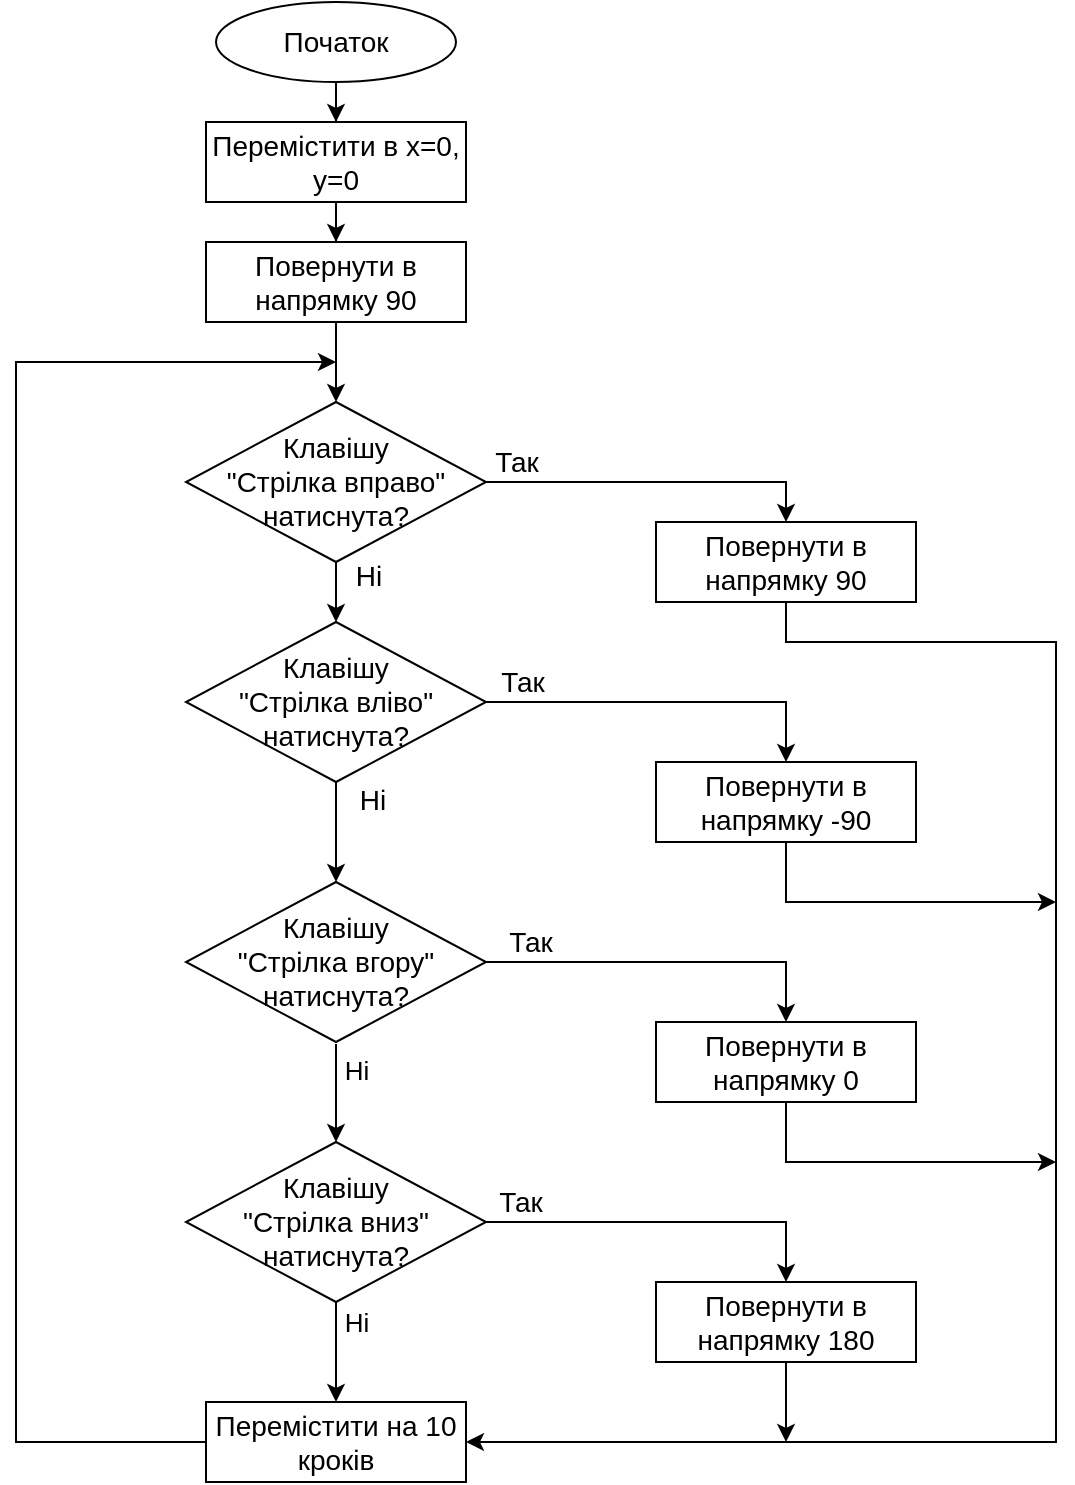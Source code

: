 <mxfile version="26.2.2">
  <diagram name="Page-1" id="1NsTlNir2Iv3yrO_6yrK">
    <mxGraphModel dx="2038" dy="1116" grid="1" gridSize="10" guides="1" tooltips="1" connect="1" arrows="1" fold="1" page="1" pageScale="1" pageWidth="1169" pageHeight="827" math="0" shadow="0">
      <root>
        <mxCell id="0" />
        <mxCell id="1" parent="0" />
        <mxCell id="UBQqsNv0OqBYlWjkHIAb-1" style="edgeStyle=orthogonalEdgeStyle;rounded=0;orthogonalLoop=1;jettySize=auto;html=1;entryX=0.5;entryY=0;entryDx=0;entryDy=0;fontSize=14;" edge="1" parent="1" source="UBQqsNv0OqBYlWjkHIAb-2" target="UBQqsNv0OqBYlWjkHIAb-4">
          <mxGeometry relative="1" as="geometry" />
        </mxCell>
        <mxCell id="UBQqsNv0OqBYlWjkHIAb-2" value="Початок" style="ellipse;whiteSpace=wrap;html=1;fontSize=14;" vertex="1" parent="1">
          <mxGeometry x="500" y="20" width="120" height="40" as="geometry" />
        </mxCell>
        <mxCell id="UBQqsNv0OqBYlWjkHIAb-3" style="edgeStyle=orthogonalEdgeStyle;rounded=0;orthogonalLoop=1;jettySize=auto;html=1;exitX=0.5;exitY=1;exitDx=0;exitDy=0;fontSize=14;" edge="1" parent="1" source="UBQqsNv0OqBYlWjkHIAb-4" target="UBQqsNv0OqBYlWjkHIAb-6">
          <mxGeometry relative="1" as="geometry" />
        </mxCell>
        <mxCell id="UBQqsNv0OqBYlWjkHIAb-4" value="Перемістити в x=0, y=0" style="rounded=0;whiteSpace=wrap;html=1;fontSize=14;" vertex="1" parent="1">
          <mxGeometry x="495" y="80" width="130" height="40" as="geometry" />
        </mxCell>
        <mxCell id="UBQqsNv0OqBYlWjkHIAb-5" style="edgeStyle=orthogonalEdgeStyle;rounded=0;orthogonalLoop=1;jettySize=auto;html=1;exitX=0.5;exitY=1;exitDx=0;exitDy=0;fontSize=14;" edge="1" parent="1" source="UBQqsNv0OqBYlWjkHIAb-6" target="UBQqsNv0OqBYlWjkHIAb-11">
          <mxGeometry relative="1" as="geometry" />
        </mxCell>
        <mxCell id="UBQqsNv0OqBYlWjkHIAb-6" value="Повернути в напрямку 90" style="rounded=0;whiteSpace=wrap;html=1;fontSize=14;" vertex="1" parent="1">
          <mxGeometry x="495" y="140" width="130" height="40" as="geometry" />
        </mxCell>
        <mxCell id="UBQqsNv0OqBYlWjkHIAb-7" style="edgeStyle=orthogonalEdgeStyle;rounded=0;orthogonalLoop=1;jettySize=auto;html=1;exitX=1;exitY=0.5;exitDx=0;exitDy=0;entryX=0.5;entryY=0;entryDx=0;entryDy=0;fontSize=14;" edge="1" parent="1" source="UBQqsNv0OqBYlWjkHIAb-11" target="UBQqsNv0OqBYlWjkHIAb-18">
          <mxGeometry relative="1" as="geometry" />
        </mxCell>
        <mxCell id="UBQqsNv0OqBYlWjkHIAb-8" value="Так" style="edgeLabel;html=1;align=center;verticalAlign=middle;resizable=0;points=[];fontSize=14;" vertex="1" connectable="0" parent="UBQqsNv0OqBYlWjkHIAb-7">
          <mxGeometry x="-0.52" relative="1" as="geometry">
            <mxPoint x="-26" y="-10" as="offset" />
          </mxGeometry>
        </mxCell>
        <mxCell id="UBQqsNv0OqBYlWjkHIAb-9" style="edgeStyle=orthogonalEdgeStyle;rounded=0;orthogonalLoop=1;jettySize=auto;html=1;entryX=0.5;entryY=0;entryDx=0;entryDy=0;exitX=0.5;exitY=1;exitDx=0;exitDy=0;fontSize=14;" edge="1" parent="1" source="UBQqsNv0OqBYlWjkHIAb-11" target="UBQqsNv0OqBYlWjkHIAb-16">
          <mxGeometry relative="1" as="geometry">
            <Array as="points">
              <mxPoint x="560" y="320" />
              <mxPoint x="560" y="320" />
            </Array>
          </mxGeometry>
        </mxCell>
        <mxCell id="UBQqsNv0OqBYlWjkHIAb-10" value="Ні" style="edgeLabel;html=1;align=center;verticalAlign=middle;resizable=0;points=[];fontSize=14;" vertex="1" connectable="0" parent="UBQqsNv0OqBYlWjkHIAb-9">
          <mxGeometry x="-0.815" y="-1" relative="1" as="geometry">
            <mxPoint x="17" y="4" as="offset" />
          </mxGeometry>
        </mxCell>
        <mxCell id="UBQqsNv0OqBYlWjkHIAb-11" value="Клавішу&lt;br&gt;&quot;Стрілка вправо&quot; натиснута?" style="rhombus;whiteSpace=wrap;html=1;fontSize=14;" vertex="1" parent="1">
          <mxGeometry x="485" y="220" width="150" height="80" as="geometry" />
        </mxCell>
        <mxCell id="UBQqsNv0OqBYlWjkHIAb-12" style="edgeStyle=orthogonalEdgeStyle;rounded=0;orthogonalLoop=1;jettySize=auto;html=1;fontSize=14;entryX=0.5;entryY=0;entryDx=0;entryDy=0;exitX=1;exitY=0.5;exitDx=0;exitDy=0;" edge="1" parent="1" source="UBQqsNv0OqBYlWjkHIAb-16" target="UBQqsNv0OqBYlWjkHIAb-20">
          <mxGeometry relative="1" as="geometry">
            <Array as="points">
              <mxPoint x="785" y="370" />
            </Array>
            <mxPoint x="660" y="330" as="sourcePoint" />
            <mxPoint x="810" y="380" as="targetPoint" />
          </mxGeometry>
        </mxCell>
        <mxCell id="UBQqsNv0OqBYlWjkHIAb-13" value="Так" style="edgeLabel;html=1;align=center;verticalAlign=middle;resizable=0;points=[];fontSize=14;" vertex="1" connectable="0" parent="UBQqsNv0OqBYlWjkHIAb-12">
          <mxGeometry x="-0.4" y="1" relative="1" as="geometry">
            <mxPoint x="-36" y="-9" as="offset" />
          </mxGeometry>
        </mxCell>
        <mxCell id="UBQqsNv0OqBYlWjkHIAb-14" style="edgeStyle=orthogonalEdgeStyle;rounded=0;orthogonalLoop=1;jettySize=auto;html=1;entryX=0.5;entryY=0;entryDx=0;entryDy=0;exitX=0.5;exitY=1;exitDx=0;exitDy=0;fontSize=14;" edge="1" parent="1" source="UBQqsNv0OqBYlWjkHIAb-16" target="UBQqsNv0OqBYlWjkHIAb-25">
          <mxGeometry relative="1" as="geometry">
            <mxPoint x="475" y="460" as="sourcePoint" />
            <mxPoint x="550" y="620" as="targetPoint" />
            <Array as="points">
              <mxPoint x="560" y="450" />
              <mxPoint x="560" y="450" />
            </Array>
          </mxGeometry>
        </mxCell>
        <mxCell id="UBQqsNv0OqBYlWjkHIAb-15" value="Ні" style="edgeLabel;html=1;align=center;verticalAlign=middle;resizable=0;points=[];fontSize=14;" vertex="1" connectable="0" parent="UBQqsNv0OqBYlWjkHIAb-14">
          <mxGeometry x="-0.797" y="-2" relative="1" as="geometry">
            <mxPoint x="20" y="4" as="offset" />
          </mxGeometry>
        </mxCell>
        <mxCell id="UBQqsNv0OqBYlWjkHIAb-16" value="Клавішу&lt;br&gt;&quot;Стрілка вліво&quot; натиснута?" style="rhombus;whiteSpace=wrap;html=1;fontSize=14;" vertex="1" parent="1">
          <mxGeometry x="485" y="330" width="150" height="80" as="geometry" />
        </mxCell>
        <mxCell id="UBQqsNv0OqBYlWjkHIAb-17" style="edgeStyle=orthogonalEdgeStyle;rounded=0;orthogonalLoop=1;jettySize=auto;html=1;exitX=0.5;exitY=1;exitDx=0;exitDy=0;entryX=1;entryY=0.5;entryDx=0;entryDy=0;fontSize=14;" edge="1" parent="1" source="UBQqsNv0OqBYlWjkHIAb-18" target="UBQqsNv0OqBYlWjkHIAb-36">
          <mxGeometry relative="1" as="geometry">
            <Array as="points">
              <mxPoint x="785" y="340" />
              <mxPoint x="920" y="340" />
              <mxPoint x="920" y="740" />
            </Array>
          </mxGeometry>
        </mxCell>
        <mxCell id="UBQqsNv0OqBYlWjkHIAb-18" value="Повернути в напрямку 90" style="rounded=0;whiteSpace=wrap;html=1;fontSize=14;" vertex="1" parent="1">
          <mxGeometry x="720" y="280" width="130" height="40" as="geometry" />
        </mxCell>
        <mxCell id="UBQqsNv0OqBYlWjkHIAb-19" style="edgeStyle=orthogonalEdgeStyle;rounded=0;orthogonalLoop=1;jettySize=auto;html=1;exitX=0.5;exitY=1;exitDx=0;exitDy=0;fontSize=14;" edge="1" parent="1" source="UBQqsNv0OqBYlWjkHIAb-20">
          <mxGeometry relative="1" as="geometry">
            <mxPoint x="920" y="470" as="targetPoint" />
            <Array as="points">
              <mxPoint x="785" y="470" />
              <mxPoint x="920" y="470" />
            </Array>
          </mxGeometry>
        </mxCell>
        <mxCell id="UBQqsNv0OqBYlWjkHIAb-20" value="Повернути в напрямку -90" style="rounded=0;whiteSpace=wrap;html=1;fontSize=14;" vertex="1" parent="1">
          <mxGeometry x="720" y="400" width="130" height="40" as="geometry" />
        </mxCell>
        <mxCell id="UBQqsNv0OqBYlWjkHIAb-21" style="edgeStyle=orthogonalEdgeStyle;rounded=0;orthogonalLoop=1;jettySize=auto;html=1;fontSize=14;entryX=0.5;entryY=0;entryDx=0;entryDy=0;exitX=1;exitY=0.5;exitDx=0;exitDy=0;" edge="1" parent="1" source="UBQqsNv0OqBYlWjkHIAb-25" target="UBQqsNv0OqBYlWjkHIAb-27">
          <mxGeometry relative="1" as="geometry">
            <Array as="points">
              <mxPoint x="785" y="500" />
            </Array>
          </mxGeometry>
        </mxCell>
        <mxCell id="UBQqsNv0OqBYlWjkHIAb-22" value="Так" style="edgeLabel;html=1;align=center;verticalAlign=middle;resizable=0;points=[];fontSize=14;" vertex="1" connectable="0" parent="UBQqsNv0OqBYlWjkHIAb-21">
          <mxGeometry x="0.32" y="3" relative="1" as="geometry">
            <mxPoint x="-97" y="-7" as="offset" />
          </mxGeometry>
        </mxCell>
        <mxCell id="UBQqsNv0OqBYlWjkHIAb-23" style="edgeStyle=orthogonalEdgeStyle;rounded=0;orthogonalLoop=1;jettySize=auto;html=1;exitX=0.5;exitY=1;exitDx=0;exitDy=0;entryX=0.5;entryY=0;entryDx=0;entryDy=0;fontSize=14;" edge="1" parent="1" source="UBQqsNv0OqBYlWjkHIAb-25" target="UBQqsNv0OqBYlWjkHIAb-32">
          <mxGeometry relative="1" as="geometry">
            <Array as="points">
              <mxPoint x="560" y="590" />
              <mxPoint x="560" y="590" />
            </Array>
          </mxGeometry>
        </mxCell>
        <mxCell id="UBQqsNv0OqBYlWjkHIAb-24" value="Ні" style="edgeLabel;html=1;align=center;verticalAlign=middle;resizable=0;points=[];fontSize=14;" vertex="1" connectable="0" parent="UBQqsNv0OqBYlWjkHIAb-23">
          <mxGeometry x="-0.892" y="1" relative="1" as="geometry">
            <mxPoint y="-11" as="offset" />
          </mxGeometry>
        </mxCell>
        <mxCell id="UBQqsNv0OqBYlWjkHIAb-37" value="Ні" style="edgeLabel;html=1;align=center;verticalAlign=middle;resizable=0;points=[];fontSize=13;" vertex="1" connectable="0" parent="UBQqsNv0OqBYlWjkHIAb-23">
          <mxGeometry x="-0.467" relative="1" as="geometry">
            <mxPoint x="10" as="offset" />
          </mxGeometry>
        </mxCell>
        <mxCell id="UBQqsNv0OqBYlWjkHIAb-25" value="Клавішу&lt;br&gt;&quot;Стрілка вгору&quot; натиснута?" style="rhombus;whiteSpace=wrap;html=1;fontSize=14;" vertex="1" parent="1">
          <mxGeometry x="485" y="460" width="150" height="80" as="geometry" />
        </mxCell>
        <mxCell id="UBQqsNv0OqBYlWjkHIAb-26" style="edgeStyle=orthogonalEdgeStyle;rounded=0;orthogonalLoop=1;jettySize=auto;html=1;exitX=0.5;exitY=1;exitDx=0;exitDy=0;fontSize=14;" edge="1" parent="1" source="UBQqsNv0OqBYlWjkHIAb-27">
          <mxGeometry relative="1" as="geometry">
            <mxPoint x="920" y="600" as="targetPoint" />
            <Array as="points">
              <mxPoint x="785" y="600" />
              <mxPoint x="920" y="600" />
            </Array>
          </mxGeometry>
        </mxCell>
        <mxCell id="UBQqsNv0OqBYlWjkHIAb-27" value="Повернути в напрямку 0" style="rounded=0;whiteSpace=wrap;html=1;fontSize=14;" vertex="1" parent="1">
          <mxGeometry x="720" y="530" width="130" height="40" as="geometry" />
        </mxCell>
        <mxCell id="UBQqsNv0OqBYlWjkHIAb-28" style="edgeStyle=orthogonalEdgeStyle;rounded=0;orthogonalLoop=1;jettySize=auto;html=1;fontSize=14;entryX=0.5;entryY=0;entryDx=0;entryDy=0;" edge="1" parent="1" source="UBQqsNv0OqBYlWjkHIAb-32" target="UBQqsNv0OqBYlWjkHIAb-35">
          <mxGeometry relative="1" as="geometry" />
        </mxCell>
        <mxCell id="UBQqsNv0OqBYlWjkHIAb-29" value="Так" style="edgeLabel;html=1;align=center;verticalAlign=middle;resizable=0;points=[];fontSize=14;" vertex="1" connectable="0" parent="UBQqsNv0OqBYlWjkHIAb-28">
          <mxGeometry x="-0.64" y="2" relative="1" as="geometry">
            <mxPoint x="-16" y="-8" as="offset" />
          </mxGeometry>
        </mxCell>
        <mxCell id="UBQqsNv0OqBYlWjkHIAb-39" style="edgeStyle=orthogonalEdgeStyle;rounded=0;orthogonalLoop=1;jettySize=auto;html=1;exitX=0.5;exitY=1;exitDx=0;exitDy=0;" edge="1" parent="1" source="UBQqsNv0OqBYlWjkHIAb-32" target="UBQqsNv0OqBYlWjkHIAb-36">
          <mxGeometry relative="1" as="geometry" />
        </mxCell>
        <mxCell id="UBQqsNv0OqBYlWjkHIAb-40" value="Ні" style="edgeLabel;html=1;align=center;verticalAlign=middle;resizable=0;points=[];fontSize=13;" vertex="1" connectable="0" parent="UBQqsNv0OqBYlWjkHIAb-39">
          <mxGeometry x="-0.4" y="2" relative="1" as="geometry">
            <mxPoint x="8" y="-5" as="offset" />
          </mxGeometry>
        </mxCell>
        <mxCell id="UBQqsNv0OqBYlWjkHIAb-32" value="Клавішу&lt;br&gt;&quot;Стрілка вниз&quot; натиснута?" style="rhombus;whiteSpace=wrap;html=1;fontSize=14;" vertex="1" parent="1">
          <mxGeometry x="485" y="590" width="150" height="80" as="geometry" />
        </mxCell>
        <mxCell id="UBQqsNv0OqBYlWjkHIAb-33" style="edgeStyle=orthogonalEdgeStyle;rounded=0;orthogonalLoop=1;jettySize=auto;html=1;exitX=0;exitY=0.5;exitDx=0;exitDy=0;fontSize=14;" edge="1" parent="1" source="UBQqsNv0OqBYlWjkHIAb-36">
          <mxGeometry relative="1" as="geometry">
            <mxPoint x="560" y="200" as="targetPoint" />
            <Array as="points">
              <mxPoint x="400" y="740" />
              <mxPoint x="400" y="200" />
            </Array>
          </mxGeometry>
        </mxCell>
        <mxCell id="UBQqsNv0OqBYlWjkHIAb-38" style="edgeStyle=orthogonalEdgeStyle;rounded=0;orthogonalLoop=1;jettySize=auto;html=1;exitX=0.5;exitY=1;exitDx=0;exitDy=0;" edge="1" parent="1" source="UBQqsNv0OqBYlWjkHIAb-35">
          <mxGeometry relative="1" as="geometry">
            <mxPoint x="785" y="740" as="targetPoint" />
          </mxGeometry>
        </mxCell>
        <mxCell id="UBQqsNv0OqBYlWjkHIAb-35" value="Повернути в напрямку 180" style="rounded=0;whiteSpace=wrap;html=1;fontSize=14;" vertex="1" parent="1">
          <mxGeometry x="720" y="660" width="130" height="40" as="geometry" />
        </mxCell>
        <mxCell id="UBQqsNv0OqBYlWjkHIAb-36" value="Перемістити на 10 кроків" style="rounded=0;whiteSpace=wrap;html=1;fontSize=14;" vertex="1" parent="1">
          <mxGeometry x="495" y="720" width="130" height="40" as="geometry" />
        </mxCell>
      </root>
    </mxGraphModel>
  </diagram>
</mxfile>
